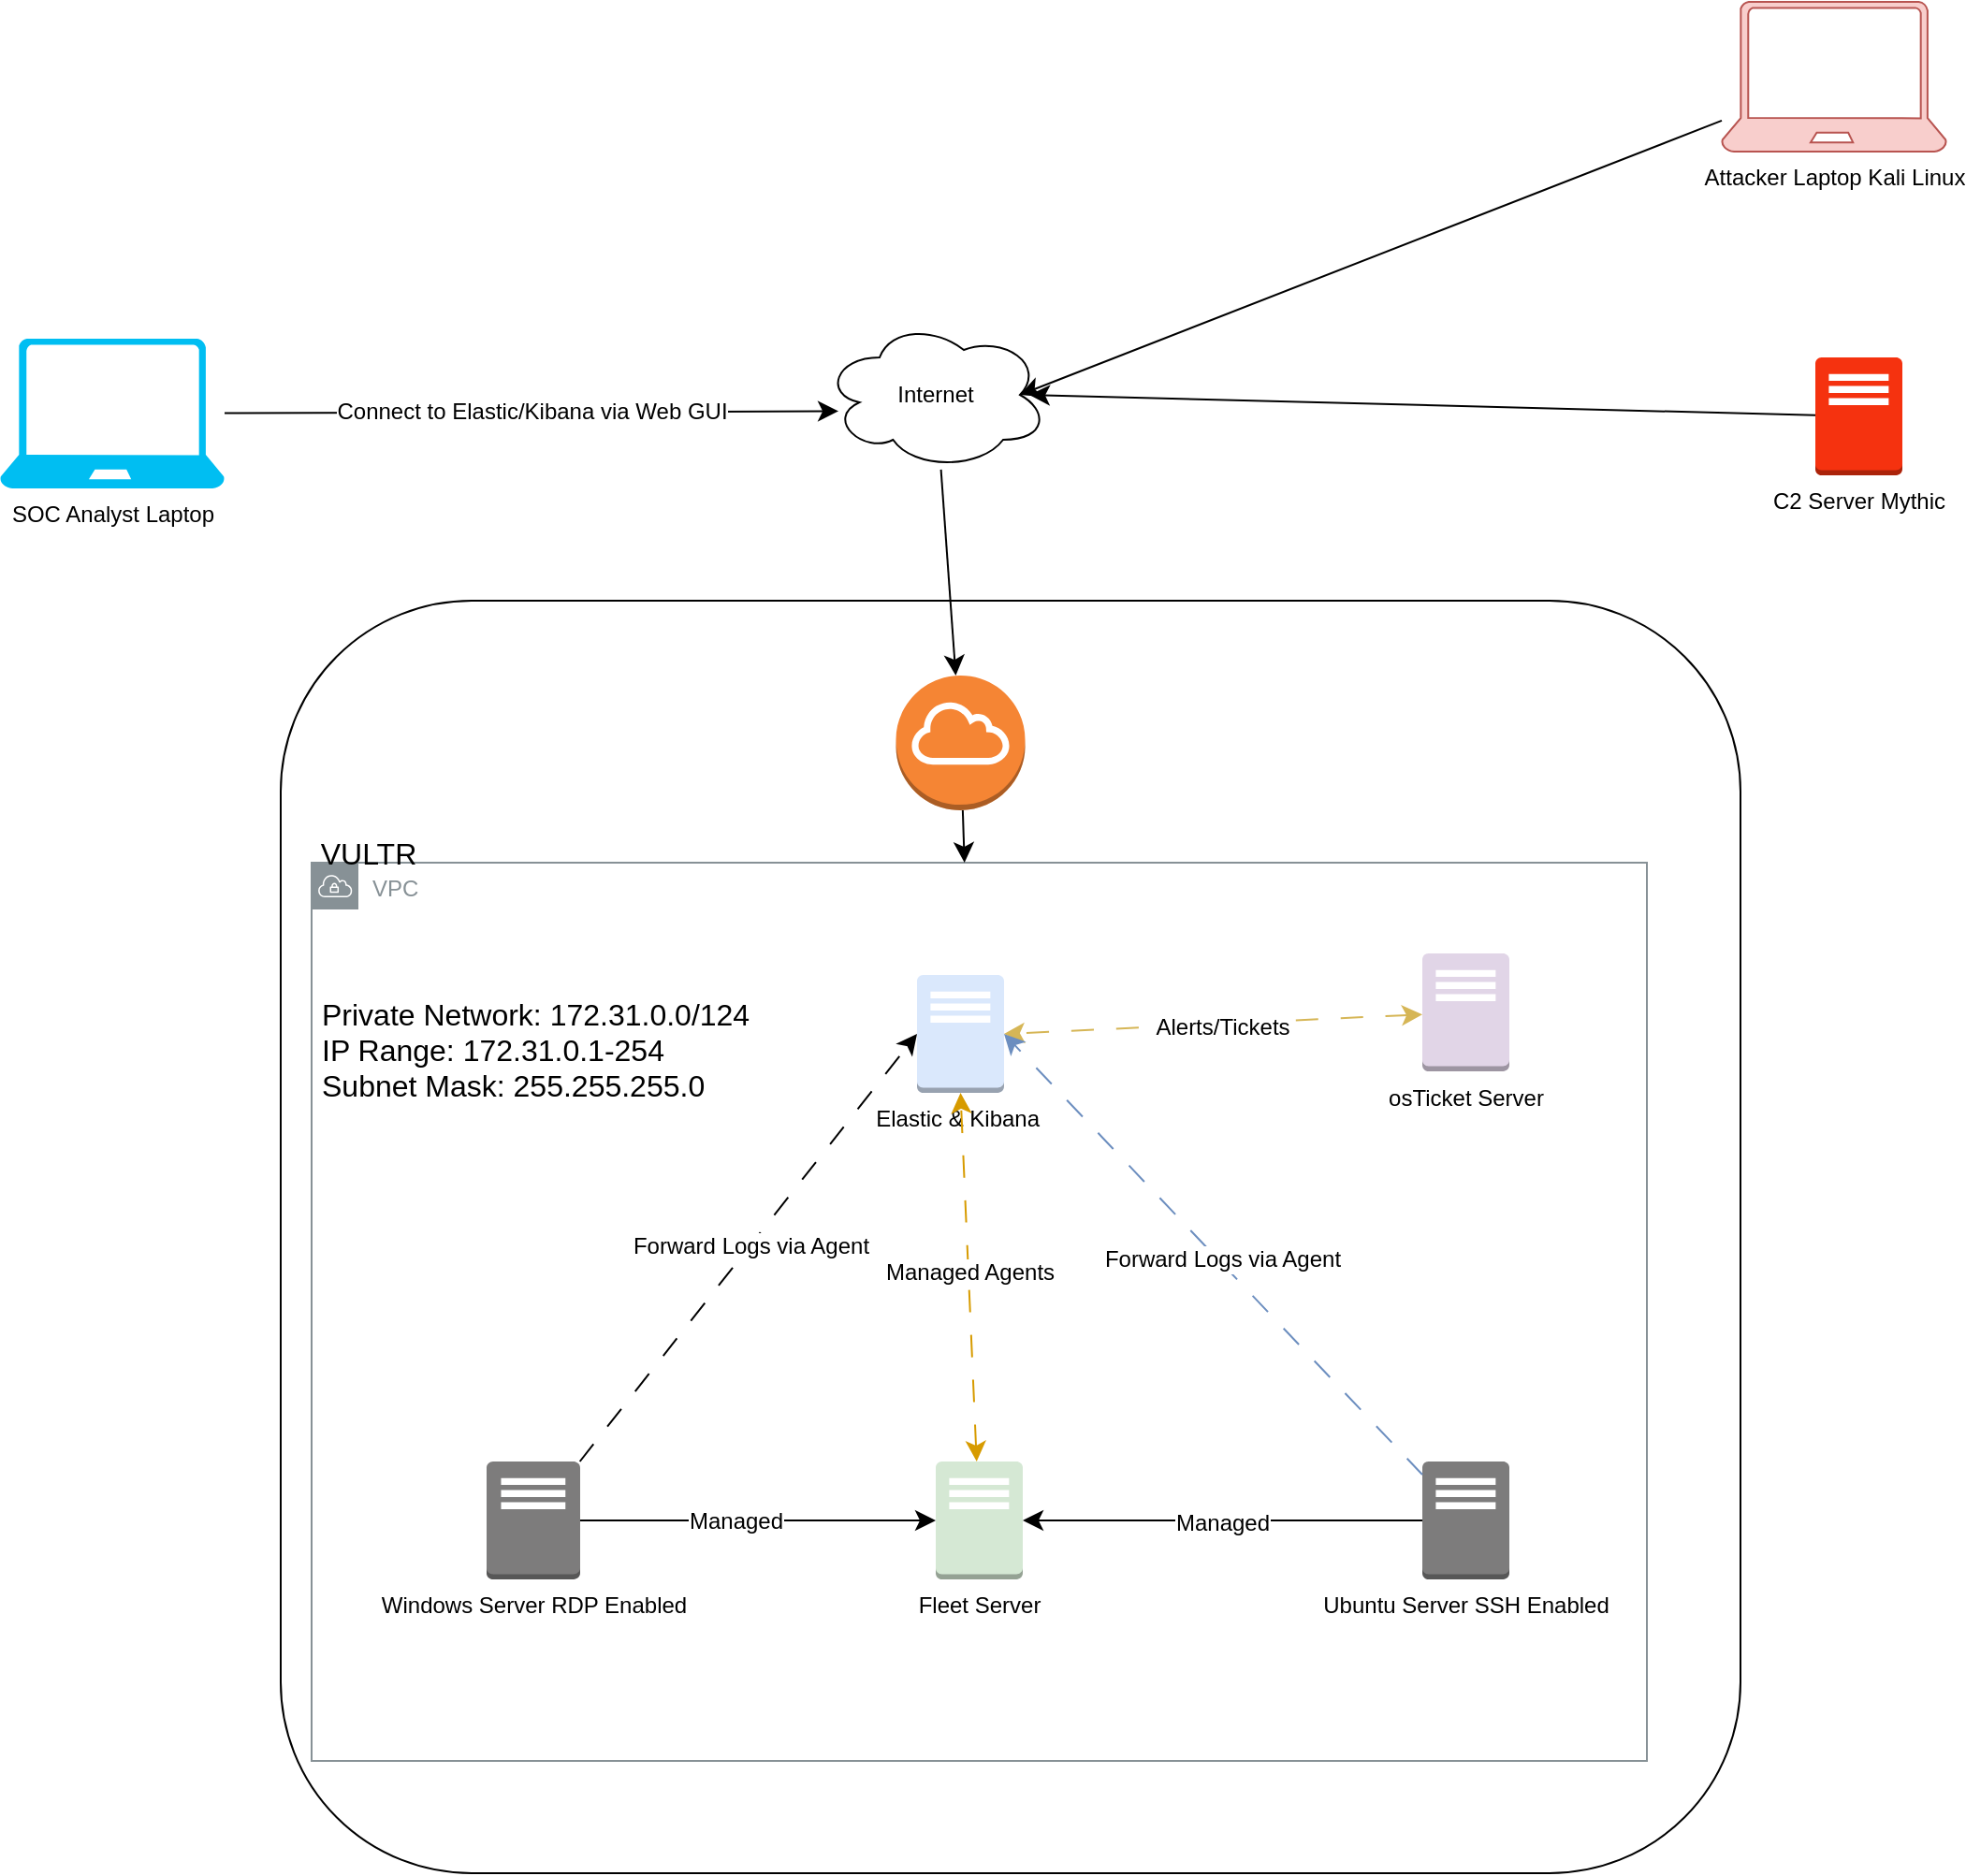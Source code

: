<mxfile version="24.7.10">
  <diagram name="Diagram 1" id="zZPcGtBqzwjNFoHKb9Ic">
    <mxGraphModel dx="2709" dy="2240" grid="1" gridSize="10" guides="1" tooltips="1" connect="1" arrows="1" fold="1" page="0" pageScale="1" pageWidth="850" pageHeight="1100" math="0" shadow="0">
      <root>
        <mxCell id="0" />
        <mxCell id="1" parent="0" />
        <mxCell id="t4ijGXM-qIn6IghEhjj7-8" value="" style="rounded=1;whiteSpace=wrap;html=1;" vertex="1" parent="1">
          <mxGeometry x="-480" y="-510" width="780" height="680" as="geometry" />
        </mxCell>
        <mxCell id="t4ijGXM-qIn6IghEhjj7-10" value="VPC" style="sketch=0;outlineConnect=0;gradientColor=none;html=1;whiteSpace=wrap;fontSize=12;fontStyle=0;shape=mxgraph.aws4.group;grIcon=mxgraph.aws4.group_vpc;strokeColor=#879196;fillColor=none;verticalAlign=top;align=left;spacingLeft=30;fontColor=#879196;dashed=0;" vertex="1" parent="1">
          <mxGeometry x="-463.5" y="-370" width="713.5" height="480" as="geometry" />
        </mxCell>
        <mxCell id="t4ijGXM-qIn6IghEhjj7-12" style="edgeStyle=none;curved=1;rounded=0;orthogonalLoop=1;jettySize=auto;html=1;fontSize=12;startSize=8;endSize=8;" edge="1" parent="1" source="t4ijGXM-qIn6IghEhjj7-2" target="t4ijGXM-qIn6IghEhjj7-5">
          <mxGeometry relative="1" as="geometry" />
        </mxCell>
        <mxCell id="t4ijGXM-qIn6IghEhjj7-13" value="Managed" style="edgeLabel;html=1;align=center;verticalAlign=middle;resizable=0;points=[];fontSize=12;" vertex="1" connectable="0" parent="t4ijGXM-qIn6IghEhjj7-12">
          <mxGeometry x="0.002" y="1" relative="1" as="geometry">
            <mxPoint as="offset" />
          </mxGeometry>
        </mxCell>
        <mxCell id="t4ijGXM-qIn6IghEhjj7-2" value="Ubuntu Server SSH Enabled" style="outlineConnect=0;dashed=0;verticalLabelPosition=bottom;verticalAlign=top;align=center;html=1;shape=mxgraph.aws3.traditional_server;fillColor=#7D7C7C;gradientColor=none;" vertex="1" parent="1">
          <mxGeometry x="130" y="-50" width="46.5" height="63" as="geometry" />
        </mxCell>
        <mxCell id="t4ijGXM-qIn6IghEhjj7-3" value="Elastic &amp;amp; Kibana&amp;nbsp;" style="outlineConnect=0;dashed=0;verticalLabelPosition=bottom;verticalAlign=top;align=center;html=1;shape=mxgraph.aws3.traditional_server;fillColor=#dae8fc;strokeColor=#6c8ebf;" vertex="1" parent="1">
          <mxGeometry x="-140" y="-310" width="46.5" height="63" as="geometry" />
        </mxCell>
        <mxCell id="t4ijGXM-qIn6IghEhjj7-4" value="Windows Server RDP Enabled" style="outlineConnect=0;dashed=0;verticalLabelPosition=bottom;verticalAlign=top;align=center;html=1;shape=mxgraph.aws3.traditional_server;fillColor=#7D7C7C;gradientColor=none;" vertex="1" parent="1">
          <mxGeometry x="-370" y="-50" width="50" height="63" as="geometry" />
        </mxCell>
        <mxCell id="t4ijGXM-qIn6IghEhjj7-5" value="Fleet Server" style="outlineConnect=0;dashed=0;verticalLabelPosition=bottom;verticalAlign=top;align=center;html=1;shape=mxgraph.aws3.traditional_server;fillColor=#d5e8d4;strokeColor=#82b366;" vertex="1" parent="1">
          <mxGeometry x="-130" y="-50" width="46.5" height="63" as="geometry" />
        </mxCell>
        <mxCell id="t4ijGXM-qIn6IghEhjj7-6" value="osTicket Server" style="outlineConnect=0;dashed=0;verticalLabelPosition=bottom;verticalAlign=top;align=center;html=1;shape=mxgraph.aws3.traditional_server;fillColor=#e1d5e7;strokeColor=#9673a6;" vertex="1" parent="1">
          <mxGeometry x="130" y="-321.5" width="46.5" height="63" as="geometry" />
        </mxCell>
        <mxCell id="t4ijGXM-qIn6IghEhjj7-36" style="edgeStyle=none;curved=1;rounded=0;orthogonalLoop=1;jettySize=auto;html=1;fontSize=12;startSize=8;endSize=8;" edge="1" parent="1" source="t4ijGXM-qIn6IghEhjj7-7">
          <mxGeometry relative="1" as="geometry">
            <mxPoint x="-80" y="-620" as="targetPoint" />
          </mxGeometry>
        </mxCell>
        <mxCell id="t4ijGXM-qIn6IghEhjj7-7" value="C2 Server Mythic" style="outlineConnect=0;dashed=0;verticalLabelPosition=bottom;verticalAlign=top;align=center;html=1;shape=mxgraph.aws3.traditional_server;fillColor=#f5320f;strokeColor=#b85450;" vertex="1" parent="1">
          <mxGeometry x="340" y="-640" width="46.5" height="63" as="geometry" />
        </mxCell>
        <mxCell id="t4ijGXM-qIn6IghEhjj7-9" value="VULTR" style="text;html=1;align=center;verticalAlign=middle;whiteSpace=wrap;rounded=0;fontSize=16;" vertex="1" parent="1">
          <mxGeometry x="-463.5" y="-390" width="60" height="30" as="geometry" />
        </mxCell>
        <mxCell id="t4ijGXM-qIn6IghEhjj7-11" style="edgeStyle=none;curved=1;rounded=0;orthogonalLoop=1;jettySize=auto;html=1;entryX=0;entryY=0.5;entryDx=0;entryDy=0;entryPerimeter=0;fontSize=12;startSize=8;endSize=8;" edge="1" parent="1" source="t4ijGXM-qIn6IghEhjj7-4" target="t4ijGXM-qIn6IghEhjj7-5">
          <mxGeometry relative="1" as="geometry" />
        </mxCell>
        <mxCell id="t4ijGXM-qIn6IghEhjj7-14" value="Managed" style="edgeLabel;html=1;align=center;verticalAlign=middle;resizable=0;points=[];fontSize=12;" vertex="1" connectable="0" parent="t4ijGXM-qIn6IghEhjj7-11">
          <mxGeometry x="-0.132" y="1" relative="1" as="geometry">
            <mxPoint y="1" as="offset" />
          </mxGeometry>
        </mxCell>
        <mxCell id="t4ijGXM-qIn6IghEhjj7-15" style="edgeStyle=none;curved=1;rounded=0;orthogonalLoop=1;jettySize=auto;html=1;entryX=0.5;entryY=1;entryDx=0;entryDy=0;entryPerimeter=0;fontSize=12;startSize=8;endSize=8;startArrow=classic;startFill=1;fillColor=#ffe6cc;strokeColor=#d79b00;dashed=1;dashPattern=12 12;" edge="1" parent="1" source="t4ijGXM-qIn6IghEhjj7-5" target="t4ijGXM-qIn6IghEhjj7-3">
          <mxGeometry relative="1" as="geometry" />
        </mxCell>
        <mxCell id="t4ijGXM-qIn6IghEhjj7-18" value="Managed Agents" style="edgeLabel;html=1;align=center;verticalAlign=middle;resizable=0;points=[];fontSize=12;" vertex="1" connectable="0" parent="t4ijGXM-qIn6IghEhjj7-15">
          <mxGeometry x="0.026" relative="1" as="geometry">
            <mxPoint as="offset" />
          </mxGeometry>
        </mxCell>
        <mxCell id="t4ijGXM-qIn6IghEhjj7-16" style="edgeStyle=none;curved=1;rounded=0;orthogonalLoop=1;jettySize=auto;html=1;entryX=1;entryY=0.5;entryDx=0;entryDy=0;entryPerimeter=0;fontSize=12;startSize=8;endSize=8;fillColor=#fff2cc;strokeColor=#d6b656;startArrow=classic;startFill=1;dashed=1;dashPattern=12 12;" edge="1" parent="1" source="t4ijGXM-qIn6IghEhjj7-6" target="t4ijGXM-qIn6IghEhjj7-3">
          <mxGeometry relative="1" as="geometry" />
        </mxCell>
        <mxCell id="t4ijGXM-qIn6IghEhjj7-17" value="Alerts/Tickets" style="edgeLabel;html=1;align=center;verticalAlign=middle;resizable=0;points=[];fontSize=12;" vertex="1" connectable="0" parent="t4ijGXM-qIn6IghEhjj7-16">
          <mxGeometry x="-0.042" y="1" relative="1" as="geometry">
            <mxPoint y="1" as="offset" />
          </mxGeometry>
        </mxCell>
        <mxCell id="t4ijGXM-qIn6IghEhjj7-20" style="edgeStyle=none;curved=1;rounded=0;orthogonalLoop=1;jettySize=auto;html=1;entryX=0;entryY=0.5;entryDx=0;entryDy=0;entryPerimeter=0;fontSize=12;startSize=8;endSize=8;dashed=1;dashPattern=12 12;" edge="1" parent="1" source="t4ijGXM-qIn6IghEhjj7-4" target="t4ijGXM-qIn6IghEhjj7-3">
          <mxGeometry relative="1" as="geometry" />
        </mxCell>
        <mxCell id="t4ijGXM-qIn6IghEhjj7-22" value="Forward Logs via Agent" style="edgeLabel;html=1;align=center;verticalAlign=middle;resizable=0;points=[];fontSize=12;" vertex="1" connectable="0" parent="t4ijGXM-qIn6IghEhjj7-20">
          <mxGeometry x="0.011" relative="1" as="geometry">
            <mxPoint as="offset" />
          </mxGeometry>
        </mxCell>
        <mxCell id="t4ijGXM-qIn6IghEhjj7-21" style="edgeStyle=none;curved=1;rounded=0;orthogonalLoop=1;jettySize=auto;html=1;entryX=1;entryY=0.5;entryDx=0;entryDy=0;entryPerimeter=0;fontSize=12;startSize=8;endSize=8;fillColor=#dae8fc;strokeColor=#6c8ebf;dashed=1;dashPattern=12 12;" edge="1" parent="1" source="t4ijGXM-qIn6IghEhjj7-2" target="t4ijGXM-qIn6IghEhjj7-3">
          <mxGeometry relative="1" as="geometry" />
        </mxCell>
        <mxCell id="t4ijGXM-qIn6IghEhjj7-23" value="Forward Logs via Agent" style="edgeLabel;html=1;align=center;verticalAlign=middle;resizable=0;points=[];fontSize=12;" vertex="1" connectable="0" parent="t4ijGXM-qIn6IghEhjj7-21">
          <mxGeometry x="-0.029" y="-2" relative="1" as="geometry">
            <mxPoint as="offset" />
          </mxGeometry>
        </mxCell>
        <mxCell id="t4ijGXM-qIn6IghEhjj7-24" value="Private Network: 172.31.0.0/124&lt;div&gt;IP Range: 172.31.0.1-254&amp;nbsp;&lt;/div&gt;&lt;div&gt;Subnet Mask: 255.255.255.0&lt;/div&gt;" style="text;html=1;align=left;verticalAlign=middle;whiteSpace=wrap;rounded=0;fontSize=16;" vertex="1" parent="1">
          <mxGeometry x="-460" y="-310" width="260" height="80" as="geometry" />
        </mxCell>
        <mxCell id="t4ijGXM-qIn6IghEhjj7-29" style="edgeStyle=none;curved=1;rounded=0;orthogonalLoop=1;jettySize=auto;html=1;fontSize=12;startSize=8;endSize=8;" edge="1" parent="1" source="t4ijGXM-qIn6IghEhjj7-26" target="t4ijGXM-qIn6IghEhjj7-10">
          <mxGeometry relative="1" as="geometry" />
        </mxCell>
        <mxCell id="t4ijGXM-qIn6IghEhjj7-26" value="" style="outlineConnect=0;dashed=0;verticalLabelPosition=bottom;verticalAlign=top;align=center;html=1;shape=mxgraph.aws3.internet_gateway;fillColor=#F58534;gradientColor=none;" vertex="1" parent="1">
          <mxGeometry x="-151.25" y="-470" width="69" height="72" as="geometry" />
        </mxCell>
        <mxCell id="t4ijGXM-qIn6IghEhjj7-28" style="edgeStyle=none;curved=1;rounded=0;orthogonalLoop=1;jettySize=auto;html=1;fontSize=12;startSize=8;endSize=8;" edge="1" parent="1" source="t4ijGXM-qIn6IghEhjj7-27" target="t4ijGXM-qIn6IghEhjj7-26">
          <mxGeometry relative="1" as="geometry" />
        </mxCell>
        <mxCell id="t4ijGXM-qIn6IghEhjj7-27" value="Internet" style="ellipse;shape=cloud;whiteSpace=wrap;html=1;" vertex="1" parent="1">
          <mxGeometry x="-190" y="-660" width="120" height="80" as="geometry" />
        </mxCell>
        <mxCell id="t4ijGXM-qIn6IghEhjj7-30" value="SOC Analyst Laptop" style="verticalLabelPosition=bottom;html=1;verticalAlign=top;align=center;strokeColor=none;fillColor=#00BEF2;shape=mxgraph.azure.laptop;pointerEvents=1;" vertex="1" parent="1">
          <mxGeometry x="-630" y="-650" width="120" height="80" as="geometry" />
        </mxCell>
        <mxCell id="t4ijGXM-qIn6IghEhjj7-31" value="Connect to Elastic/Kibana via Web GUI" style="edgeStyle=none;curved=1;rounded=0;orthogonalLoop=1;jettySize=auto;html=1;entryX=0.067;entryY=0.609;entryDx=0;entryDy=0;entryPerimeter=0;fontSize=12;startSize=8;endSize=8;" edge="1" parent="1" source="t4ijGXM-qIn6IghEhjj7-30" target="t4ijGXM-qIn6IghEhjj7-27">
          <mxGeometry relative="1" as="geometry" />
        </mxCell>
        <mxCell id="t4ijGXM-qIn6IghEhjj7-32" value="Attacker Laptop Kali Linux" style="verticalLabelPosition=bottom;html=1;verticalAlign=top;align=center;strokeColor=#b85450;fillColor=#f8cecc;shape=mxgraph.azure.laptop;pointerEvents=1;" vertex="1" parent="1">
          <mxGeometry x="290" y="-830" width="120" height="80" as="geometry" />
        </mxCell>
        <mxCell id="t4ijGXM-qIn6IghEhjj7-33" style="edgeStyle=none;curved=1;rounded=0;orthogonalLoop=1;jettySize=auto;html=1;exitX=0;exitY=0.5;exitDx=0;exitDy=0;exitPerimeter=0;fontSize=12;startSize=8;endSize=8;" edge="1" parent="1" source="t4ijGXM-qIn6IghEhjj7-7" target="t4ijGXM-qIn6IghEhjj7-7">
          <mxGeometry relative="1" as="geometry" />
        </mxCell>
        <mxCell id="t4ijGXM-qIn6IghEhjj7-35" style="edgeStyle=none;curved=1;rounded=0;orthogonalLoop=1;jettySize=auto;html=1;entryX=0.875;entryY=0.5;entryDx=0;entryDy=0;entryPerimeter=0;fontSize=12;startSize=8;endSize=8;" edge="1" parent="1" source="t4ijGXM-qIn6IghEhjj7-32" target="t4ijGXM-qIn6IghEhjj7-27">
          <mxGeometry relative="1" as="geometry" />
        </mxCell>
      </root>
    </mxGraphModel>
  </diagram>
</mxfile>
